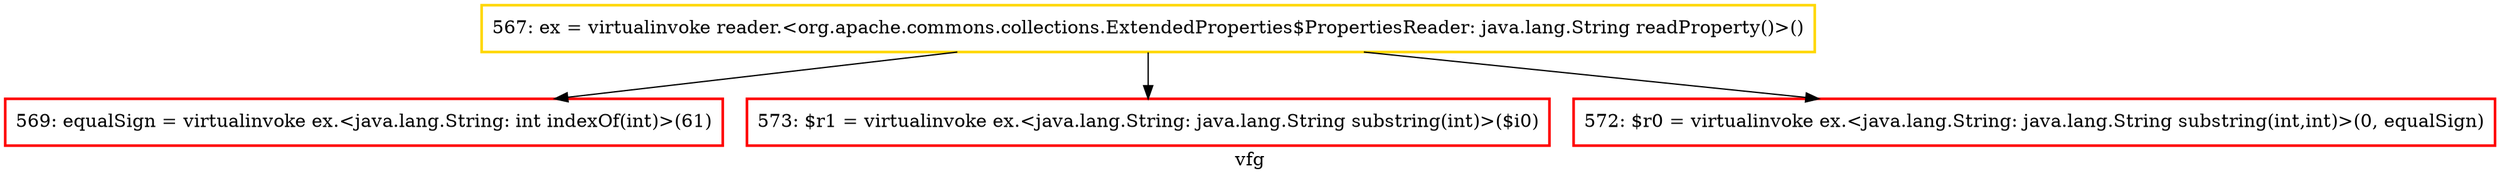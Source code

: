 digraph "vfg" {
    label="vfg";
node [shape=box];
"567: ex = virtualinvoke reader.<org.apache.commons.collections.ExtendedProperties$PropertiesReader: java.lang.String readProperty()>()" [style=bold] [color=gold]
"569: equalSign = virtualinvoke ex.<java.lang.String: int indexOf(int)>(61)" [style=bold] [color=red]
"573: $r1 = virtualinvoke ex.<java.lang.String: java.lang.String substring(int)>($i0)" [style=bold] [color=red]
"572: $r0 = virtualinvoke ex.<java.lang.String: java.lang.String substring(int,int)>(0, equalSign)" [style=bold] [color=red]
"567: ex = virtualinvoke reader.<org.apache.commons.collections.ExtendedProperties$PropertiesReader: java.lang.String readProperty()>()"->"569: equalSign = virtualinvoke ex.<java.lang.String: int indexOf(int)>(61)";

"567: ex = virtualinvoke reader.<org.apache.commons.collections.ExtendedProperties$PropertiesReader: java.lang.String readProperty()>()"->"572: $r0 = virtualinvoke ex.<java.lang.String: java.lang.String substring(int,int)>(0, equalSign)";

"567: ex = virtualinvoke reader.<org.apache.commons.collections.ExtendedProperties$PropertiesReader: java.lang.String readProperty()>()"->"573: $r1 = virtualinvoke ex.<java.lang.String: java.lang.String substring(int)>($i0)";

}